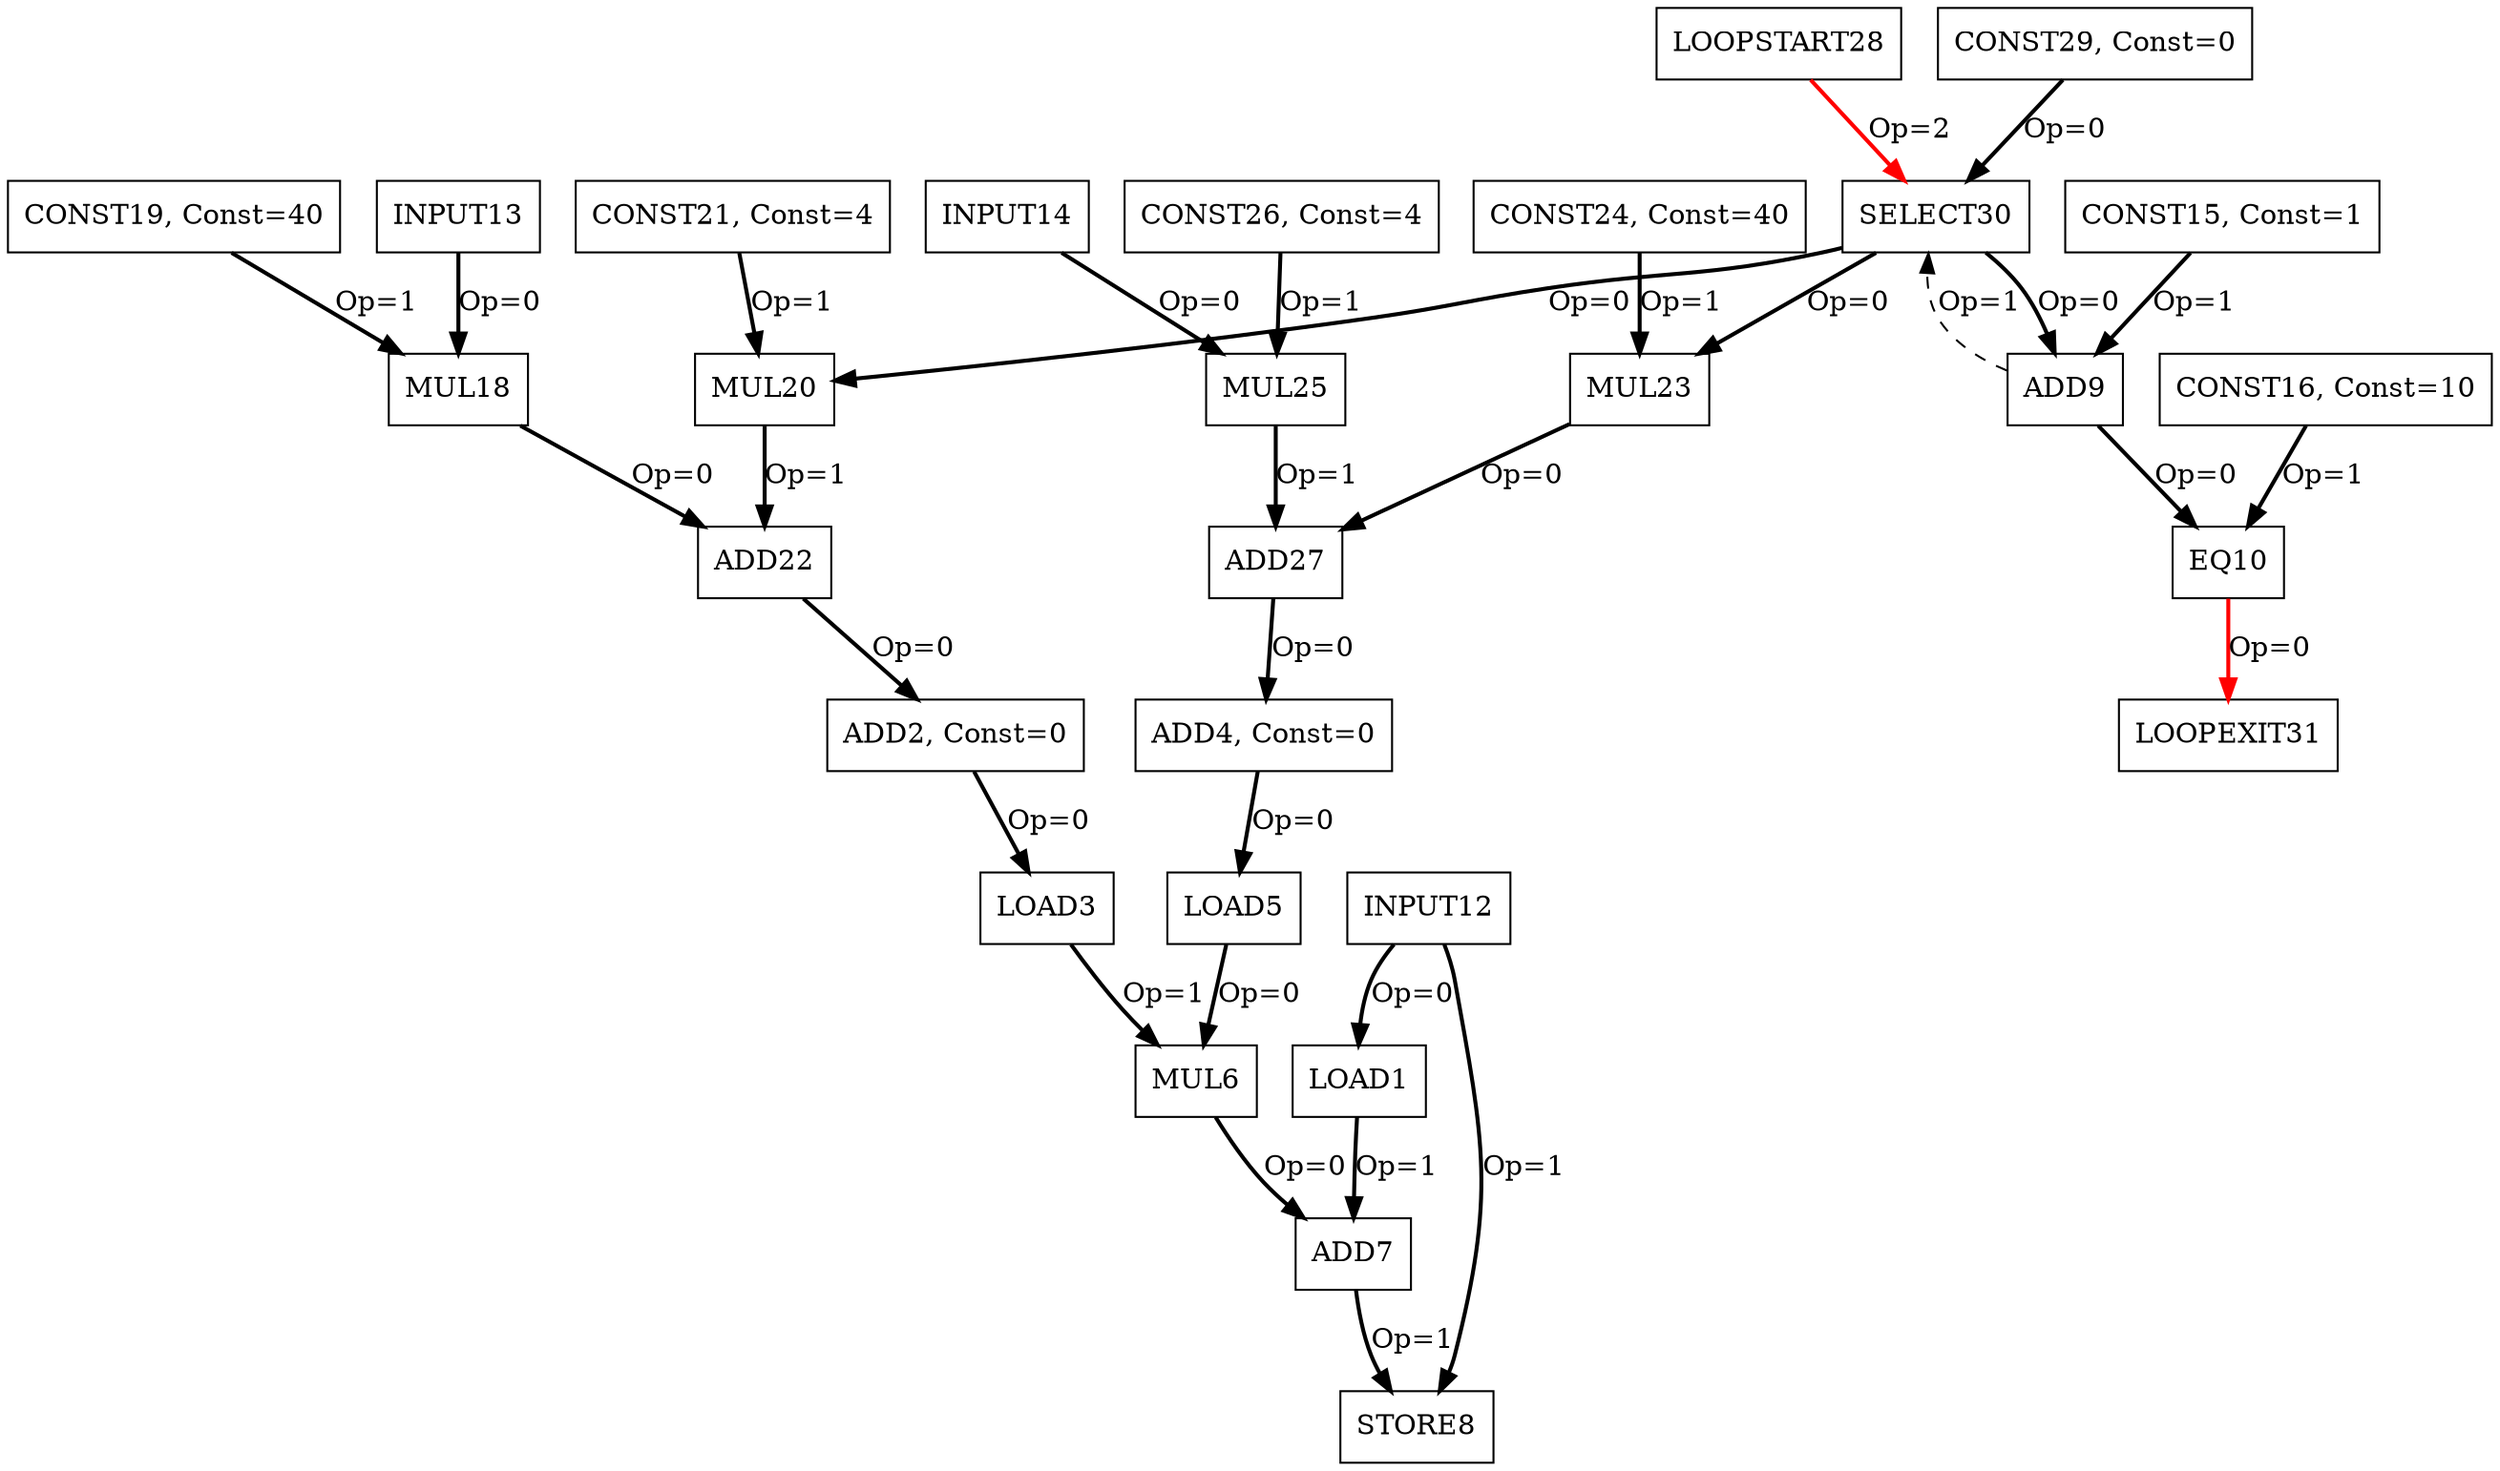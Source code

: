 Digraph G {
LOAD1[label = "LOAD1", shape = box, color = black];
ADD2[label = "ADD2, Const=0", shape = box, color = black];
LOAD3[label = "LOAD3", shape = box, color = black];
ADD4[label = "ADD4, Const=0", shape = box, color = black];
LOAD5[label = "LOAD5", shape = box, color = black];
MUL6[label = "MUL6", shape = box, color = black];
ADD7[label = "ADD7", shape = box, color = black];
STORE8[label = "STORE8", shape = box, color = black];
ADD9[label = "ADD9", shape = box, color = black];
EQ10[label = "EQ10", shape = box, color = black];
INPUT12[label = "INPUT12", shape = box, color = black];
INPUT13[label = "INPUT13", shape = box, color = black];
INPUT14[label = "INPUT14", shape = box, color = black];
CONST15[label = "CONST15, Const=1", shape = box, color = black];
CONST16[label = "CONST16, Const=10", shape = box, color = black];
MUL18[label = "MUL18", shape = box, color = black];
CONST19[label = "CONST19, Const=40", shape = box, color = black];
MUL20[label = "MUL20", shape = box, color = black];
CONST21[label = "CONST21, Const=4", shape = box, color = black];
ADD22[label = "ADD22", shape = box, color = black];
MUL23[label = "MUL23", shape = box, color = black];
CONST24[label = "CONST24, Const=40", shape = box, color = black];
MUL25[label = "MUL25", shape = box, color = black];
CONST26[label = "CONST26, Const=4", shape = box, color = black];
ADD27[label = "ADD27", shape = box, color = black];
LOOPSTART28[label = "LOOPSTART28", shape = box, color = black];
CONST29[label = "CONST29, Const=0", shape = box, color = black];
SELECT30[label = "SELECT30", shape = box, color = black];
LOOPEXIT31[label = "LOOPEXIT31", shape = box, color = black];
INPUT12 -> LOAD1[color = black, style = bold, label = "Op=0"];
LOAD1 -> ADD7[color = black, style = bold, label = "Op=1"];
ADD2 -> LOAD3[color = black, style = bold, label = "Op=0"];
LOAD3 -> MUL6[color = black, style = bold, label = "Op=1"];
ADD4 -> LOAD5[color = black, style = bold, label = "Op=0"];
LOAD5 -> MUL6[color = black, style = bold, label = "Op=0"];
MUL6 -> ADD7[color = black, style = bold, label = "Op=0"];
ADD7 -> STORE8[color = black, style = bold, label = "Op=1"];
INPUT12 -> STORE8[color = black, style = bold, label = "Op=1"];
CONST15 -> ADD9[color = black, style = bold, label = "Op=1"];
ADD9 -> EQ10[color = black, style = bold, label = "Op=0"];
CONST16 -> EQ10[color = black, style = bold, label = "Op=1"];
INPUT13 -> MUL18[color = black, style = bold, label = "Op=0"];
CONST19 -> MUL18[color = black, style = bold, label = "Op=1"];
CONST21 -> MUL20[color = black, style = bold, label = "Op=1"];
MUL18 -> ADD22[color = black, style = bold, label = "Op=0"];
MUL20 -> ADD22[color = black, style = bold, label = "Op=1"];
ADD22 -> ADD2[color = black, style = bold, label = "Op=0"];
CONST24 -> MUL23[color = black, style = bold, label = "Op=1"];
INPUT14 -> MUL25[color = black, style = bold, label = "Op=0"];
CONST26 -> MUL25[color = black, style = bold, label = "Op=1"];
MUL23 -> ADD27[color = black, style = bold, label = "Op=0"];
MUL25 -> ADD27[color = black, style = bold, label = "Op=1"];
ADD27 -> ADD4[color = black, style = bold, label = "Op=0"];
CONST29 -> SELECT30[color = black, style = bold, label = "Op=0"];
ADD9 -> SELECT30[color = black, style = dashed, label = "Op=1"];
LOOPSTART28 -> SELECT30[color = red, style = bold, label = "Op=2"];
SELECT30 -> ADD9[color = black, style = bold, label = "Op=0"];
SELECT30 -> MUL20[color = black, style = bold, label = "Op=0"];
SELECT30 -> MUL23[color = black, style = bold, label = "Op=0"];
EQ10 -> LOOPEXIT31[color = red, style = bold, label = "Op=0"];
}
